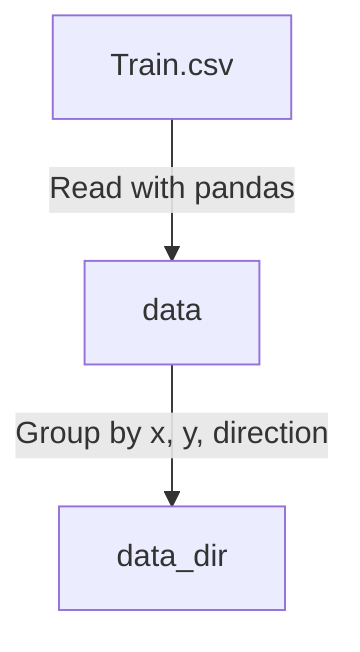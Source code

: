 flowchart TD
    A["Train.csv"] -->|"Read with pandas"| B["data"]
    B -->|"Group by x, y, direction"| C["data_dir"]